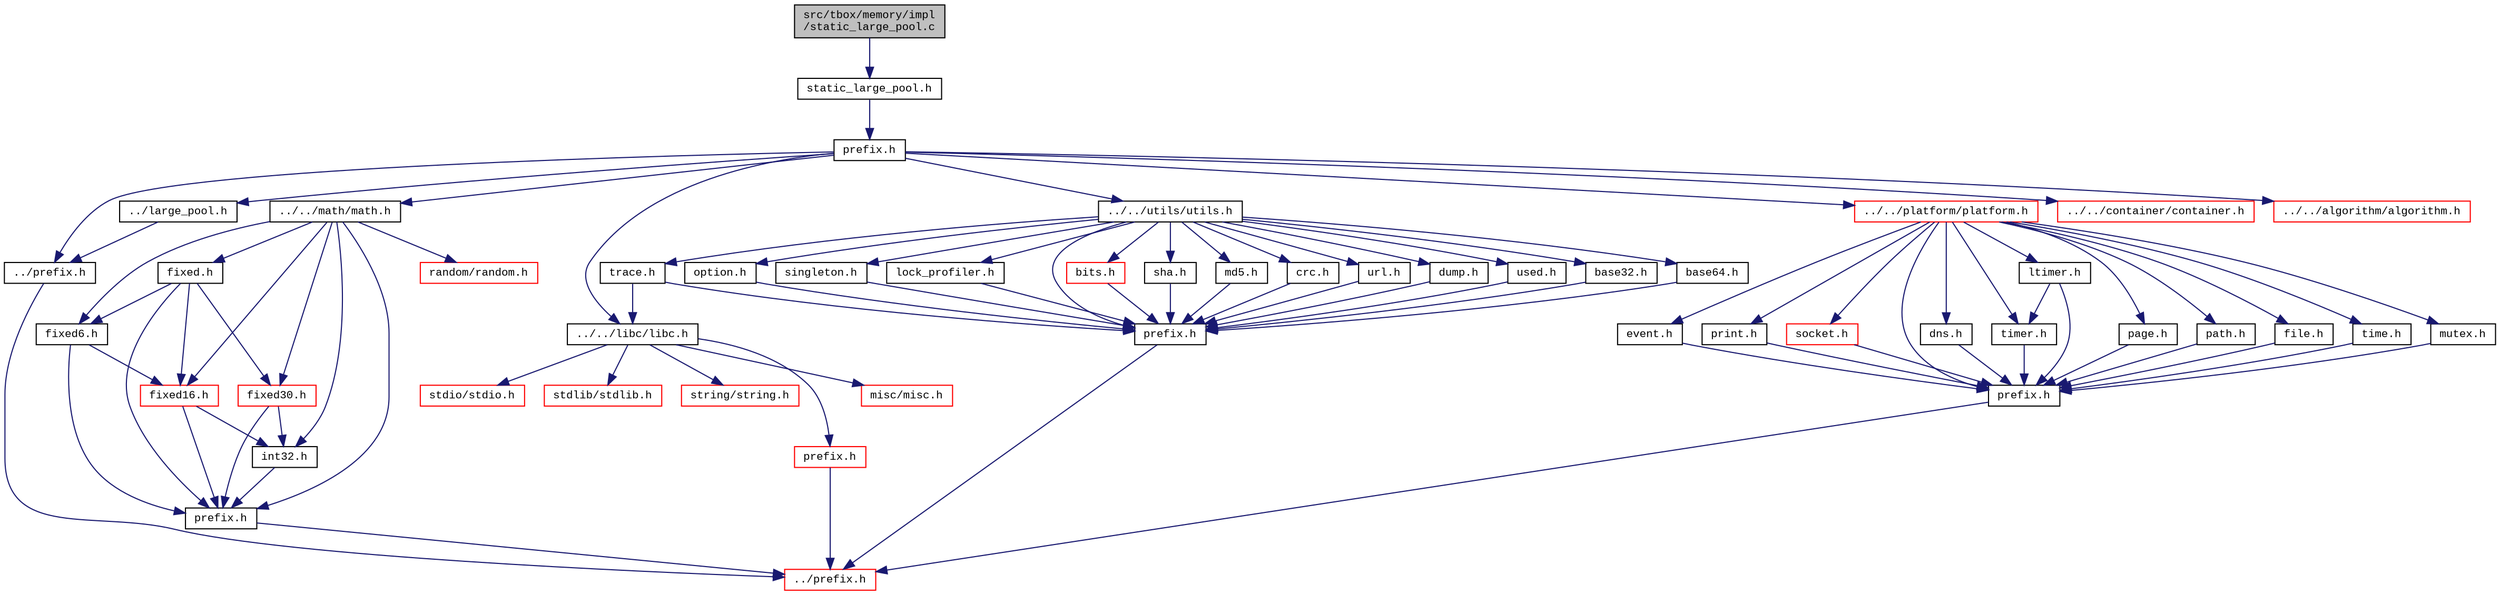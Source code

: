 digraph "src/tbox/memory/impl/static_large_pool.c"
{
  edge [fontname="CourierNew",fontsize="10",labelfontname="CourierNew",labelfontsize="10"];
  node [fontname="CourierNew",fontsize="10",shape=record];
  Node1 [label="src/tbox/memory/impl\l/static_large_pool.c",height=0.2,width=0.4,color="black", fillcolor="grey75", style="filled" fontcolor="black"];
  Node1 -> Node2 [color="midnightblue",fontsize="10",style="solid",fontname="CourierNew"];
  Node2 [label="static_large_pool.h",height=0.2,width=0.4,color="black", fillcolor="white", style="filled",URL="$d8/d36/static__large__pool_8h_source.html"];
  Node2 -> Node3 [color="midnightblue",fontsize="10",style="solid",fontname="CourierNew"];
  Node3 [label="prefix.h",height=0.2,width=0.4,color="black", fillcolor="white", style="filled",URL="$d8/dad/memory_2impl_2prefix_8h_source.html"];
  Node3 -> Node4 [color="midnightblue",fontsize="10",style="solid",fontname="CourierNew"];
  Node4 [label="../prefix.h",height=0.2,width=0.4,color="black", fillcolor="white", style="filled",URL="$d0/dad/memory_2prefix_8h_source.html"];
  Node4 -> Node5 [color="midnightblue",fontsize="10",style="solid",fontname="CourierNew"];
  Node5 [label="../prefix.h",height=0.2,width=0.4,color="red", fillcolor="white", style="filled",URL="$df/d5c/prefix_8h_source.html"];
  Node3 -> Node6 [color="midnightblue",fontsize="10",style="solid",fontname="CourierNew"];
  Node6 [label="../large_pool.h",height=0.2,width=0.4,color="black", fillcolor="white", style="filled",URL="$db/d2d/large__pool_8h.html"];
  Node6 -> Node4 [color="midnightblue",fontsize="10",style="solid",fontname="CourierNew"];
  Node3 -> Node7 [color="midnightblue",fontsize="10",style="solid",fontname="CourierNew"];
  Node7 [label="../../libc/libc.h",height=0.2,width=0.4,color="black", fillcolor="white", style="filled",URL="$db/dc8/libc_8h.html"];
  Node7 -> Node8 [color="midnightblue",fontsize="10",style="solid",fontname="CourierNew"];
  Node8 [label="prefix.h",height=0.2,width=0.4,color="red", fillcolor="white", style="filled",URL="$d4/df0/libc_2prefix_8h_source.html"];
  Node8 -> Node5 [color="midnightblue",fontsize="10",style="solid",fontname="CourierNew"];
  Node7 -> Node9 [color="midnightblue",fontsize="10",style="solid",fontname="CourierNew"];
  Node9 [label="misc/misc.h",height=0.2,width=0.4,color="red", fillcolor="white", style="filled",URL="$d4/d08/misc_8h.html"];
  Node7 -> Node10 [color="midnightblue",fontsize="10",style="solid",fontname="CourierNew"];
  Node10 [label="stdio/stdio.h",height=0.2,width=0.4,color="red", fillcolor="white", style="filled",URL="$d6/dd1/stdio_8h.html"];
  Node7 -> Node11 [color="midnightblue",fontsize="10",style="solid",fontname="CourierNew"];
  Node11 [label="stdlib/stdlib.h",height=0.2,width=0.4,color="red", fillcolor="white", style="filled",URL="$dc/d9c/stdlib_8h.html"];
  Node7 -> Node12 [color="midnightblue",fontsize="10",style="solid",fontname="CourierNew"];
  Node12 [label="string/string.h",height=0.2,width=0.4,color="red", fillcolor="white", style="filled",URL="$da/d52/libc_2string_2string_8h_source.html"];
  Node3 -> Node13 [color="midnightblue",fontsize="10",style="solid",fontname="CourierNew"];
  Node13 [label="../../math/math.h",height=0.2,width=0.4,color="black", fillcolor="white", style="filled",URL="$d9/d8c/math_2math_8h_source.html"];
  Node13 -> Node14 [color="midnightblue",fontsize="10",style="solid",fontname="CourierNew"];
  Node14 [label="prefix.h",height=0.2,width=0.4,color="black", fillcolor="white", style="filled",URL="$d5/d8d/math_2prefix_8h_source.html"];
  Node14 -> Node5 [color="midnightblue",fontsize="10",style="solid",fontname="CourierNew"];
  Node13 -> Node15 [color="midnightblue",fontsize="10",style="solid",fontname="CourierNew"];
  Node15 [label="int32.h",height=0.2,width=0.4,color="black", fillcolor="white", style="filled",URL="$d9/d74/int32_8h.html"];
  Node15 -> Node14 [color="midnightblue",fontsize="10",style="solid",fontname="CourierNew"];
  Node13 -> Node16 [color="midnightblue",fontsize="10",style="solid",fontname="CourierNew"];
  Node16 [label="fixed6.h",height=0.2,width=0.4,color="black", fillcolor="white", style="filled",URL="$da/df6/fixed6_8h.html"];
  Node16 -> Node14 [color="midnightblue",fontsize="10",style="solid",fontname="CourierNew"];
  Node16 -> Node17 [color="midnightblue",fontsize="10",style="solid",fontname="CourierNew"];
  Node17 [label="fixed16.h",height=0.2,width=0.4,color="red", fillcolor="white", style="filled",URL="$d1/d1f/fixed16_8h.html"];
  Node17 -> Node14 [color="midnightblue",fontsize="10",style="solid",fontname="CourierNew"];
  Node17 -> Node15 [color="midnightblue",fontsize="10",style="solid",fontname="CourierNew"];
  Node13 -> Node17 [color="midnightblue",fontsize="10",style="solid",fontname="CourierNew"];
  Node13 -> Node18 [color="midnightblue",fontsize="10",style="solid",fontname="CourierNew"];
  Node18 [label="fixed30.h",height=0.2,width=0.4,color="red", fillcolor="white", style="filled",URL="$d0/de2/fixed30_8h.html"];
  Node18 -> Node14 [color="midnightblue",fontsize="10",style="solid",fontname="CourierNew"];
  Node18 -> Node15 [color="midnightblue",fontsize="10",style="solid",fontname="CourierNew"];
  Node13 -> Node19 [color="midnightblue",fontsize="10",style="solid",fontname="CourierNew"];
  Node19 [label="fixed.h",height=0.2,width=0.4,color="black", fillcolor="white", style="filled",URL="$dd/d58/fixed_8h.html"];
  Node19 -> Node14 [color="midnightblue",fontsize="10",style="solid",fontname="CourierNew"];
  Node19 -> Node16 [color="midnightblue",fontsize="10",style="solid",fontname="CourierNew"];
  Node19 -> Node17 [color="midnightblue",fontsize="10",style="solid",fontname="CourierNew"];
  Node19 -> Node18 [color="midnightblue",fontsize="10",style="solid",fontname="CourierNew"];
  Node13 -> Node20 [color="midnightblue",fontsize="10",style="solid",fontname="CourierNew"];
  Node20 [label="random/random.h",height=0.2,width=0.4,color="red", fillcolor="white", style="filled",URL="$d1/d79/random_8h.html"];
  Node3 -> Node21 [color="midnightblue",fontsize="10",style="solid",fontname="CourierNew"];
  Node21 [label="../../utils/utils.h",height=0.2,width=0.4,color="black", fillcolor="white", style="filled",URL="$de/d2f/utils_2utils_8h_source.html"];
  Node21 -> Node22 [color="midnightblue",fontsize="10",style="solid",fontname="CourierNew"];
  Node22 [label="prefix.h",height=0.2,width=0.4,color="black", fillcolor="white", style="filled",URL="$de/d60/utils_2prefix_8h_source.html"];
  Node22 -> Node5 [color="midnightblue",fontsize="10",style="solid",fontname="CourierNew"];
  Node21 -> Node23 [color="midnightblue",fontsize="10",style="solid",fontname="CourierNew"];
  Node23 [label="bits.h",height=0.2,width=0.4,color="red", fillcolor="white", style="filled",URL="$df/db9/bits_8h_source.html"];
  Node23 -> Node22 [color="midnightblue",fontsize="10",style="solid",fontname="CourierNew"];
  Node21 -> Node24 [color="midnightblue",fontsize="10",style="solid",fontname="CourierNew"];
  Node24 [label="sha.h",height=0.2,width=0.4,color="black", fillcolor="white", style="filled",URL="$d9/d61/sha_8h.html"];
  Node24 -> Node22 [color="midnightblue",fontsize="10",style="solid",fontname="CourierNew"];
  Node21 -> Node25 [color="midnightblue",fontsize="10",style="solid",fontname="CourierNew"];
  Node25 [label="md5.h",height=0.2,width=0.4,color="black", fillcolor="white", style="filled",URL="$da/db0/md5_8h.html"];
  Node25 -> Node22 [color="midnightblue",fontsize="10",style="solid",fontname="CourierNew"];
  Node21 -> Node26 [color="midnightblue",fontsize="10",style="solid",fontname="CourierNew"];
  Node26 [label="crc.h",height=0.2,width=0.4,color="black", fillcolor="white", style="filled",URL="$dc/de6/crc_8h_source.html"];
  Node26 -> Node22 [color="midnightblue",fontsize="10",style="solid",fontname="CourierNew"];
  Node21 -> Node27 [color="midnightblue",fontsize="10",style="solid",fontname="CourierNew"];
  Node27 [label="url.h",height=0.2,width=0.4,color="black", fillcolor="white", style="filled",URL="$de/d6c/utils_2url_8h_source.html"];
  Node27 -> Node22 [color="midnightblue",fontsize="10",style="solid",fontname="CourierNew"];
  Node21 -> Node28 [color="midnightblue",fontsize="10",style="solid",fontname="CourierNew"];
  Node28 [label="dump.h",height=0.2,width=0.4,color="black", fillcolor="white", style="filled",URL="$d5/de5/dump_8h.html"];
  Node28 -> Node22 [color="midnightblue",fontsize="10",style="solid",fontname="CourierNew"];
  Node21 -> Node29 [color="midnightblue",fontsize="10",style="solid",fontname="CourierNew"];
  Node29 [label="used.h",height=0.2,width=0.4,color="black", fillcolor="white", style="filled",URL="$d4/d2b/used_8h.html"];
  Node29 -> Node22 [color="midnightblue",fontsize="10",style="solid",fontname="CourierNew"];
  Node21 -> Node30 [color="midnightblue",fontsize="10",style="solid",fontname="CourierNew"];
  Node30 [label="trace.h",height=0.2,width=0.4,color="black", fillcolor="white", style="filled",URL="$da/d18/utils_2trace_8h_source.html"];
  Node30 -> Node22 [color="midnightblue",fontsize="10",style="solid",fontname="CourierNew"];
  Node30 -> Node7 [color="midnightblue",fontsize="10",style="solid",fontname="CourierNew"];
  Node21 -> Node31 [color="midnightblue",fontsize="10",style="solid",fontname="CourierNew"];
  Node31 [label="base32.h",height=0.2,width=0.4,color="black", fillcolor="white", style="filled",URL="$d8/d33/base32_8h.html"];
  Node31 -> Node22 [color="midnightblue",fontsize="10",style="solid",fontname="CourierNew"];
  Node21 -> Node32 [color="midnightblue",fontsize="10",style="solid",fontname="CourierNew"];
  Node32 [label="base64.h",height=0.2,width=0.4,color="black", fillcolor="white", style="filled",URL="$d2/d6f/base64_8h_source.html"];
  Node32 -> Node22 [color="midnightblue",fontsize="10",style="solid",fontname="CourierNew"];
  Node21 -> Node33 [color="midnightblue",fontsize="10",style="solid",fontname="CourierNew"];
  Node33 [label="option.h",height=0.2,width=0.4,color="black", fillcolor="white", style="filled",URL="$db/d15/utils_2option_8h_source.html"];
  Node33 -> Node22 [color="midnightblue",fontsize="10",style="solid",fontname="CourierNew"];
  Node21 -> Node34 [color="midnightblue",fontsize="10",style="solid",fontname="CourierNew"];
  Node34 [label="singleton.h",height=0.2,width=0.4,color="black", fillcolor="white", style="filled",URL="$d4/d0b/singleton_8h.html"];
  Node34 -> Node22 [color="midnightblue",fontsize="10",style="solid",fontname="CourierNew"];
  Node21 -> Node35 [color="midnightblue",fontsize="10",style="solid",fontname="CourierNew"];
  Node35 [label="lock_profiler.h",height=0.2,width=0.4,color="black", fillcolor="white", style="filled",URL="$d8/da8/lock__profiler_8h.html"];
  Node35 -> Node22 [color="midnightblue",fontsize="10",style="solid",fontname="CourierNew"];
  Node3 -> Node36 [color="midnightblue",fontsize="10",style="solid",fontname="CourierNew"];
  Node36 [label="../../platform/platform.h",height=0.2,width=0.4,color="red", fillcolor="white", style="filled",URL="$de/d03/platform_8h.html"];
  Node36 -> Node37 [color="midnightblue",fontsize="10",style="solid",fontname="CourierNew"];
  Node37 [label="prefix.h",height=0.2,width=0.4,color="black", fillcolor="white", style="filled",URL="$db/dfa/platform_2prefix_8h_source.html"];
  Node37 -> Node5 [color="midnightblue",fontsize="10",style="solid",fontname="CourierNew"];
  Node36 -> Node38 [color="midnightblue",fontsize="10",style="solid",fontname="CourierNew"];
  Node38 [label="dns.h",height=0.2,width=0.4,color="black", fillcolor="white", style="filled",URL="$d9/d31/platform_2dns_8h_source.html"];
  Node38 -> Node37 [color="midnightblue",fontsize="10",style="solid",fontname="CourierNew"];
  Node36 -> Node39 [color="midnightblue",fontsize="10",style="solid",fontname="CourierNew"];
  Node39 [label="page.h",height=0.2,width=0.4,color="black", fillcolor="white", style="filled",URL="$de/dad/page_8h.html"];
  Node39 -> Node37 [color="midnightblue",fontsize="10",style="solid",fontname="CourierNew"];
  Node36 -> Node40 [color="midnightblue",fontsize="10",style="solid",fontname="CourierNew"];
  Node40 [label="path.h",height=0.2,width=0.4,color="black", fillcolor="white", style="filled",URL="$d7/dd4/path_8h_source.html"];
  Node40 -> Node37 [color="midnightblue",fontsize="10",style="solid",fontname="CourierNew"];
  Node36 -> Node41 [color="midnightblue",fontsize="10",style="solid",fontname="CourierNew"];
  Node41 [label="file.h",height=0.2,width=0.4,color="black", fillcolor="white", style="filled",URL="$d2/d4d/file_8h.html"];
  Node41 -> Node37 [color="midnightblue",fontsize="10",style="solid",fontname="CourierNew"];
  Node36 -> Node42 [color="midnightblue",fontsize="10",style="solid",fontname="CourierNew"];
  Node42 [label="time.h",height=0.2,width=0.4,color="black", fillcolor="white", style="filled",URL="$db/d97/platform_2time_8h_source.html"];
  Node42 -> Node37 [color="midnightblue",fontsize="10",style="solid",fontname="CourierNew"];
  Node36 -> Node43 [color="midnightblue",fontsize="10",style="solid",fontname="CourierNew"];
  Node43 [label="mutex.h",height=0.2,width=0.4,color="black", fillcolor="white", style="filled",URL="$d0/df8/mutex_8h.html"];
  Node43 -> Node37 [color="midnightblue",fontsize="10",style="solid",fontname="CourierNew"];
  Node36 -> Node44 [color="midnightblue",fontsize="10",style="solid",fontname="CourierNew"];
  Node44 [label="event.h",height=0.2,width=0.4,color="black", fillcolor="white", style="filled",URL="$dd/d20/event_8h.html"];
  Node44 -> Node37 [color="midnightblue",fontsize="10",style="solid",fontname="CourierNew"];
  Node36 -> Node45 [color="midnightblue",fontsize="10",style="solid",fontname="CourierNew"];
  Node45 [label="timer.h",height=0.2,width=0.4,color="black", fillcolor="white", style="filled",URL="$d5/dd0/timer_8h.html"];
  Node45 -> Node37 [color="midnightblue",fontsize="10",style="solid",fontname="CourierNew"];
  Node36 -> Node46 [color="midnightblue",fontsize="10",style="solid",fontname="CourierNew"];
  Node46 [label="print.h",height=0.2,width=0.4,color="black", fillcolor="white", style="filled",URL="$d5/d77/print_8h.html"];
  Node46 -> Node37 [color="midnightblue",fontsize="10",style="solid",fontname="CourierNew"];
  Node36 -> Node47 [color="midnightblue",fontsize="10",style="solid",fontname="CourierNew"];
  Node47 [label="ltimer.h",height=0.2,width=0.4,color="black", fillcolor="white", style="filled",URL="$d5/d7d/ltimer_8h.html"];
  Node47 -> Node37 [color="midnightblue",fontsize="10",style="solid",fontname="CourierNew"];
  Node47 -> Node45 [color="midnightblue",fontsize="10",style="solid",fontname="CourierNew"];
  Node36 -> Node48 [color="midnightblue",fontsize="10",style="solid",fontname="CourierNew"];
  Node48 [label="socket.h",height=0.2,width=0.4,color="red", fillcolor="white", style="filled",URL="$da/ddd/socket_8h.html"];
  Node48 -> Node37 [color="midnightblue",fontsize="10",style="solid",fontname="CourierNew"];
  Node3 -> Node49 [color="midnightblue",fontsize="10",style="solid",fontname="CourierNew"];
  Node49 [label="../../container/container.h",height=0.2,width=0.4,color="red", fillcolor="white", style="filled",URL="$d4/ddd/container_8h.html"];
  Node3 -> Node50 [color="midnightblue",fontsize="10",style="solid",fontname="CourierNew"];
  Node50 [label="../../algorithm/algorithm.h",height=0.2,width=0.4,color="red", fillcolor="white", style="filled",URL="$df/dd9/algorithm_8h.html"];
}
